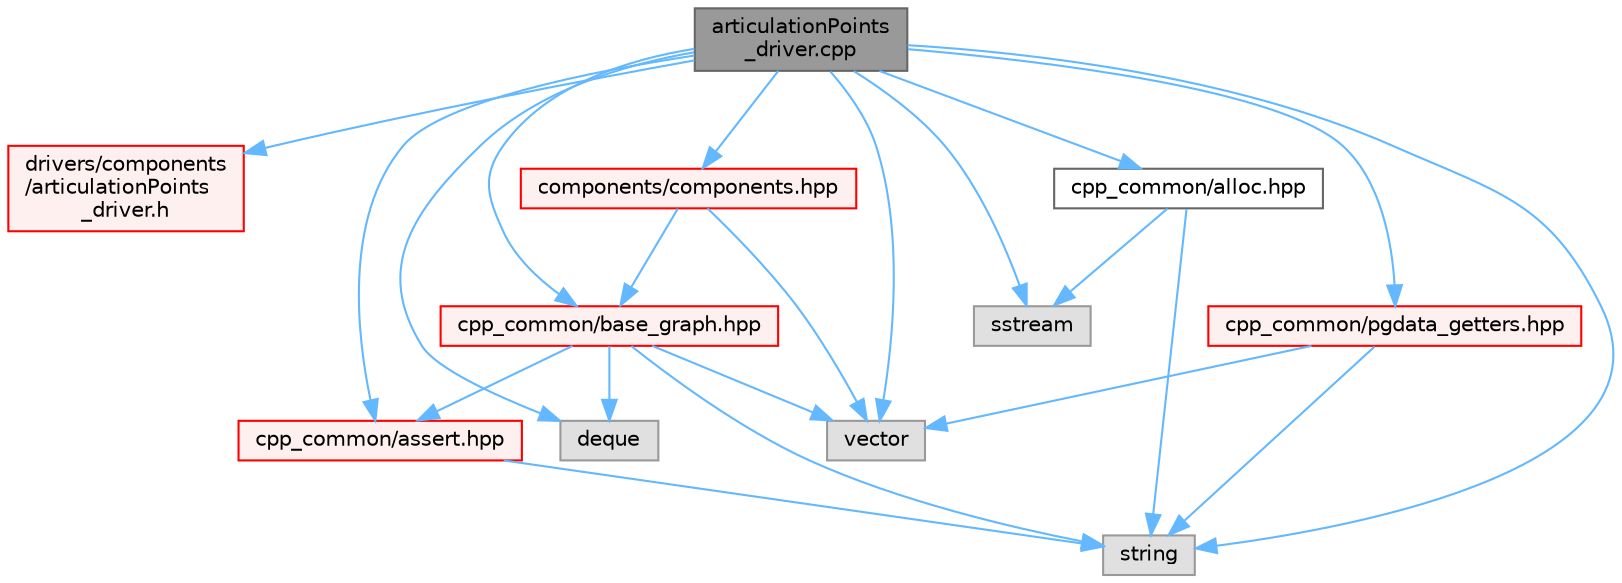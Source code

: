digraph "articulationPoints_driver.cpp"
{
 // LATEX_PDF_SIZE
  bgcolor="transparent";
  edge [fontname=Helvetica,fontsize=10,labelfontname=Helvetica,labelfontsize=10];
  node [fontname=Helvetica,fontsize=10,shape=box,height=0.2,width=0.4];
  Node1 [id="Node000001",label="articulationPoints\l_driver.cpp",height=0.2,width=0.4,color="gray40", fillcolor="grey60", style="filled", fontcolor="black",tooltip=" "];
  Node1 -> Node2 [id="edge1_Node000001_Node000002",color="steelblue1",style="solid",tooltip=" "];
  Node2 [id="Node000002",label="drivers/components\l/articulationPoints\l_driver.h",height=0.2,width=0.4,color="red", fillcolor="#FFF0F0", style="filled",URL="$articulationPoints__driver_8h.html",tooltip=" "];
  Node1 -> Node5 [id="edge2_Node000001_Node000005",color="steelblue1",style="solid",tooltip=" "];
  Node5 [id="Node000005",label="sstream",height=0.2,width=0.4,color="grey60", fillcolor="#E0E0E0", style="filled",tooltip=" "];
  Node1 -> Node6 [id="edge3_Node000001_Node000006",color="steelblue1",style="solid",tooltip=" "];
  Node6 [id="Node000006",label="deque",height=0.2,width=0.4,color="grey60", fillcolor="#E0E0E0", style="filled",tooltip=" "];
  Node1 -> Node7 [id="edge4_Node000001_Node000007",color="steelblue1",style="solid",tooltip=" "];
  Node7 [id="Node000007",label="vector",height=0.2,width=0.4,color="grey60", fillcolor="#E0E0E0", style="filled",tooltip=" "];
  Node1 -> Node8 [id="edge5_Node000001_Node000008",color="steelblue1",style="solid",tooltip=" "];
  Node8 [id="Node000008",label="string",height=0.2,width=0.4,color="grey60", fillcolor="#E0E0E0", style="filled",tooltip=" "];
  Node1 -> Node9 [id="edge6_Node000001_Node000009",color="steelblue1",style="solid",tooltip=" "];
  Node9 [id="Node000009",label="components/components.hpp",height=0.2,width=0.4,color="red", fillcolor="#FFF0F0", style="filled",URL="$components_8hpp.html",tooltip=" "];
  Node9 -> Node7 [id="edge7_Node000009_Node000007",color="steelblue1",style="solid",tooltip=" "];
  Node9 -> Node19 [id="edge8_Node000009_Node000019",color="steelblue1",style="solid",tooltip=" "];
  Node19 [id="Node000019",label="cpp_common/base_graph.hpp",height=0.2,width=0.4,color="red", fillcolor="#FFF0F0", style="filled",URL="$base__graph_8hpp.html",tooltip=" "];
  Node19 -> Node6 [id="edge9_Node000019_Node000006",color="steelblue1",style="solid",tooltip=" "];
  Node19 -> Node7 [id="edge10_Node000019_Node000007",color="steelblue1",style="solid",tooltip=" "];
  Node19 -> Node8 [id="edge11_Node000019_Node000008",color="steelblue1",style="solid",tooltip=" "];
  Node19 -> Node32 [id="edge12_Node000019_Node000032",color="steelblue1",style="solid",tooltip=" "];
  Node32 [id="Node000032",label="cpp_common/assert.hpp",height=0.2,width=0.4,color="red", fillcolor="#FFF0F0", style="filled",URL="$assert_8hpp.html",tooltip="Assertions Handling."];
  Node32 -> Node8 [id="edge13_Node000032_Node000008",color="steelblue1",style="solid",tooltip=" "];
  Node1 -> Node40 [id="edge14_Node000001_Node000040",color="steelblue1",style="solid",tooltip=" "];
  Node40 [id="Node000040",label="cpp_common/pgdata_getters.hpp",height=0.2,width=0.4,color="red", fillcolor="#FFF0F0", style="filled",URL="$pgdata__getters_8hpp.html",tooltip=" "];
  Node40 -> Node8 [id="edge15_Node000040_Node000008",color="steelblue1",style="solid",tooltip=" "];
  Node40 -> Node7 [id="edge16_Node000040_Node000007",color="steelblue1",style="solid",tooltip=" "];
  Node1 -> Node53 [id="edge17_Node000001_Node000053",color="steelblue1",style="solid",tooltip=" "];
  Node53 [id="Node000053",label="cpp_common/alloc.hpp",height=0.2,width=0.4,color="grey40", fillcolor="white", style="filled",URL="$alloc_8hpp.html",tooltip=" "];
  Node53 -> Node8 [id="edge18_Node000053_Node000008",color="steelblue1",style="solid",tooltip=" "];
  Node53 -> Node5 [id="edge19_Node000053_Node000005",color="steelblue1",style="solid",tooltip=" "];
  Node1 -> Node32 [id="edge20_Node000001_Node000032",color="steelblue1",style="solid",tooltip=" "];
  Node1 -> Node19 [id="edge21_Node000001_Node000019",color="steelblue1",style="solid",tooltip=" "];
}
